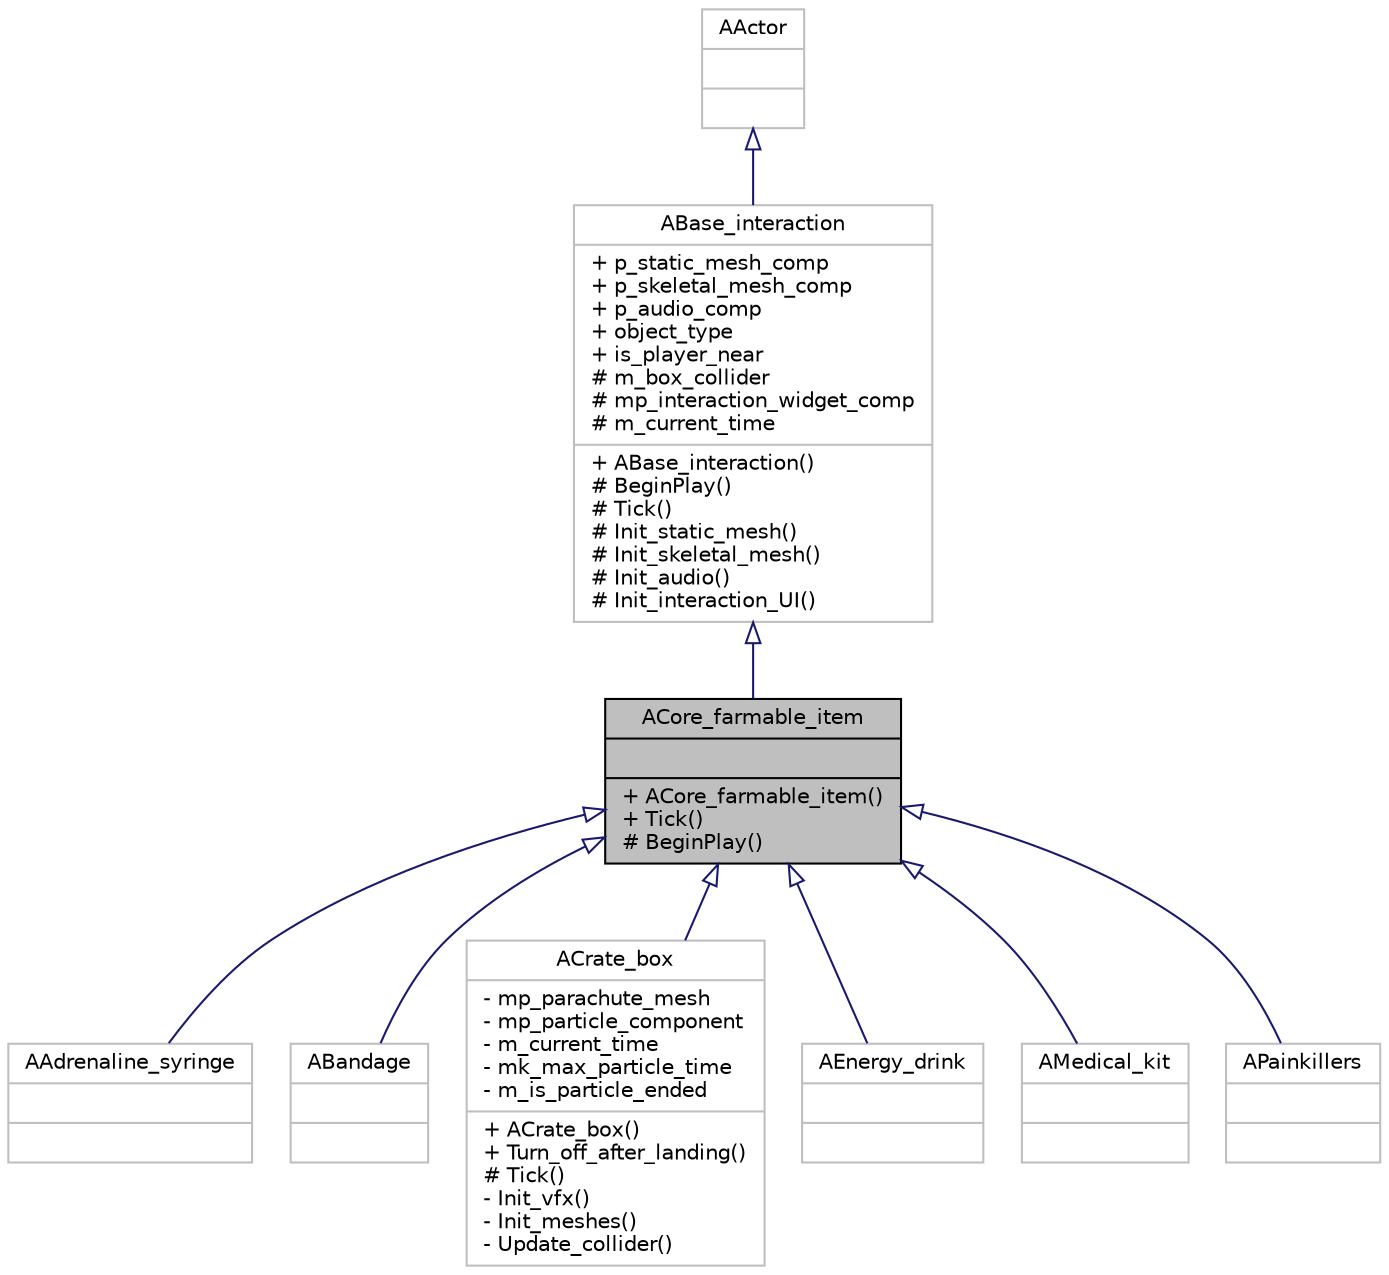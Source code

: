 digraph "ACore_farmable_item"
{
 // LATEX_PDF_SIZE
  edge [fontname="Helvetica",fontsize="10",labelfontname="Helvetica",labelfontsize="10"];
  node [fontname="Helvetica",fontsize="10",shape=record];
  Node1 [label="{ACore_farmable_item\n||+ ACore_farmable_item()\l+ Tick()\l# BeginPlay()\l}",height=0.2,width=0.4,color="black", fillcolor="grey75", style="filled", fontcolor="black",tooltip=" "];
  Node2 -> Node1 [dir="back",color="midnightblue",fontsize="10",style="solid",arrowtail="onormal",fontname="Helvetica"];
  Node2 [label="{ABase_interaction\n|+ p_static_mesh_comp\l+ p_skeletal_mesh_comp\l+ p_audio_comp\l+ object_type\l+ is_player_near\l# m_box_collider\l# mp_interaction_widget_comp\l# m_current_time\l|+ ABase_interaction()\l# BeginPlay()\l# Tick()\l# Init_static_mesh()\l# Init_skeletal_mesh()\l# Init_audio()\l# Init_interaction_UI()\l}",height=0.2,width=0.4,color="grey75", fillcolor="white", style="filled",URL="$class_a_base__interaction.html",tooltip=" "];
  Node3 -> Node2 [dir="back",color="midnightblue",fontsize="10",style="solid",arrowtail="onormal",fontname="Helvetica"];
  Node3 [label="{AActor\n||}",height=0.2,width=0.4,color="grey75", fillcolor="white", style="filled",tooltip=" "];
  Node1 -> Node4 [dir="back",color="midnightblue",fontsize="10",style="solid",arrowtail="onormal",fontname="Helvetica"];
  Node4 [label="{AAdrenaline_syringe\n||}",height=0.2,width=0.4,color="grey75", fillcolor="white", style="filled",URL="$class_a_adrenaline__syringe.html",tooltip=" "];
  Node1 -> Node5 [dir="back",color="midnightblue",fontsize="10",style="solid",arrowtail="onormal",fontname="Helvetica"];
  Node5 [label="{ABandage\n||}",height=0.2,width=0.4,color="grey75", fillcolor="white", style="filled",URL="$class_a_bandage.html",tooltip=" "];
  Node1 -> Node6 [dir="back",color="midnightblue",fontsize="10",style="solid",arrowtail="onormal",fontname="Helvetica"];
  Node6 [label="{ACrate_box\n|- mp_parachute_mesh\l- mp_particle_component\l- m_current_time\l- mk_max_particle_time\l- m_is_particle_ended\l|+ ACrate_box()\l+ Turn_off_after_landing()\l# Tick()\l- Init_vfx()\l- Init_meshes()\l- Update_collider()\l}",height=0.2,width=0.4,color="grey75", fillcolor="white", style="filled",URL="$class_a_crate__box.html",tooltip=" "];
  Node1 -> Node7 [dir="back",color="midnightblue",fontsize="10",style="solid",arrowtail="onormal",fontname="Helvetica"];
  Node7 [label="{AEnergy_drink\n||}",height=0.2,width=0.4,color="grey75", fillcolor="white", style="filled",URL="$class_a_energy__drink.html",tooltip=" "];
  Node1 -> Node8 [dir="back",color="midnightblue",fontsize="10",style="solid",arrowtail="onormal",fontname="Helvetica"];
  Node8 [label="{AMedical_kit\n||}",height=0.2,width=0.4,color="grey75", fillcolor="white", style="filled",URL="$class_a_medical__kit.html",tooltip=" "];
  Node1 -> Node9 [dir="back",color="midnightblue",fontsize="10",style="solid",arrowtail="onormal",fontname="Helvetica"];
  Node9 [label="{APainkillers\n||}",height=0.2,width=0.4,color="grey75", fillcolor="white", style="filled",URL="$class_a_painkillers.html",tooltip=" "];
}
